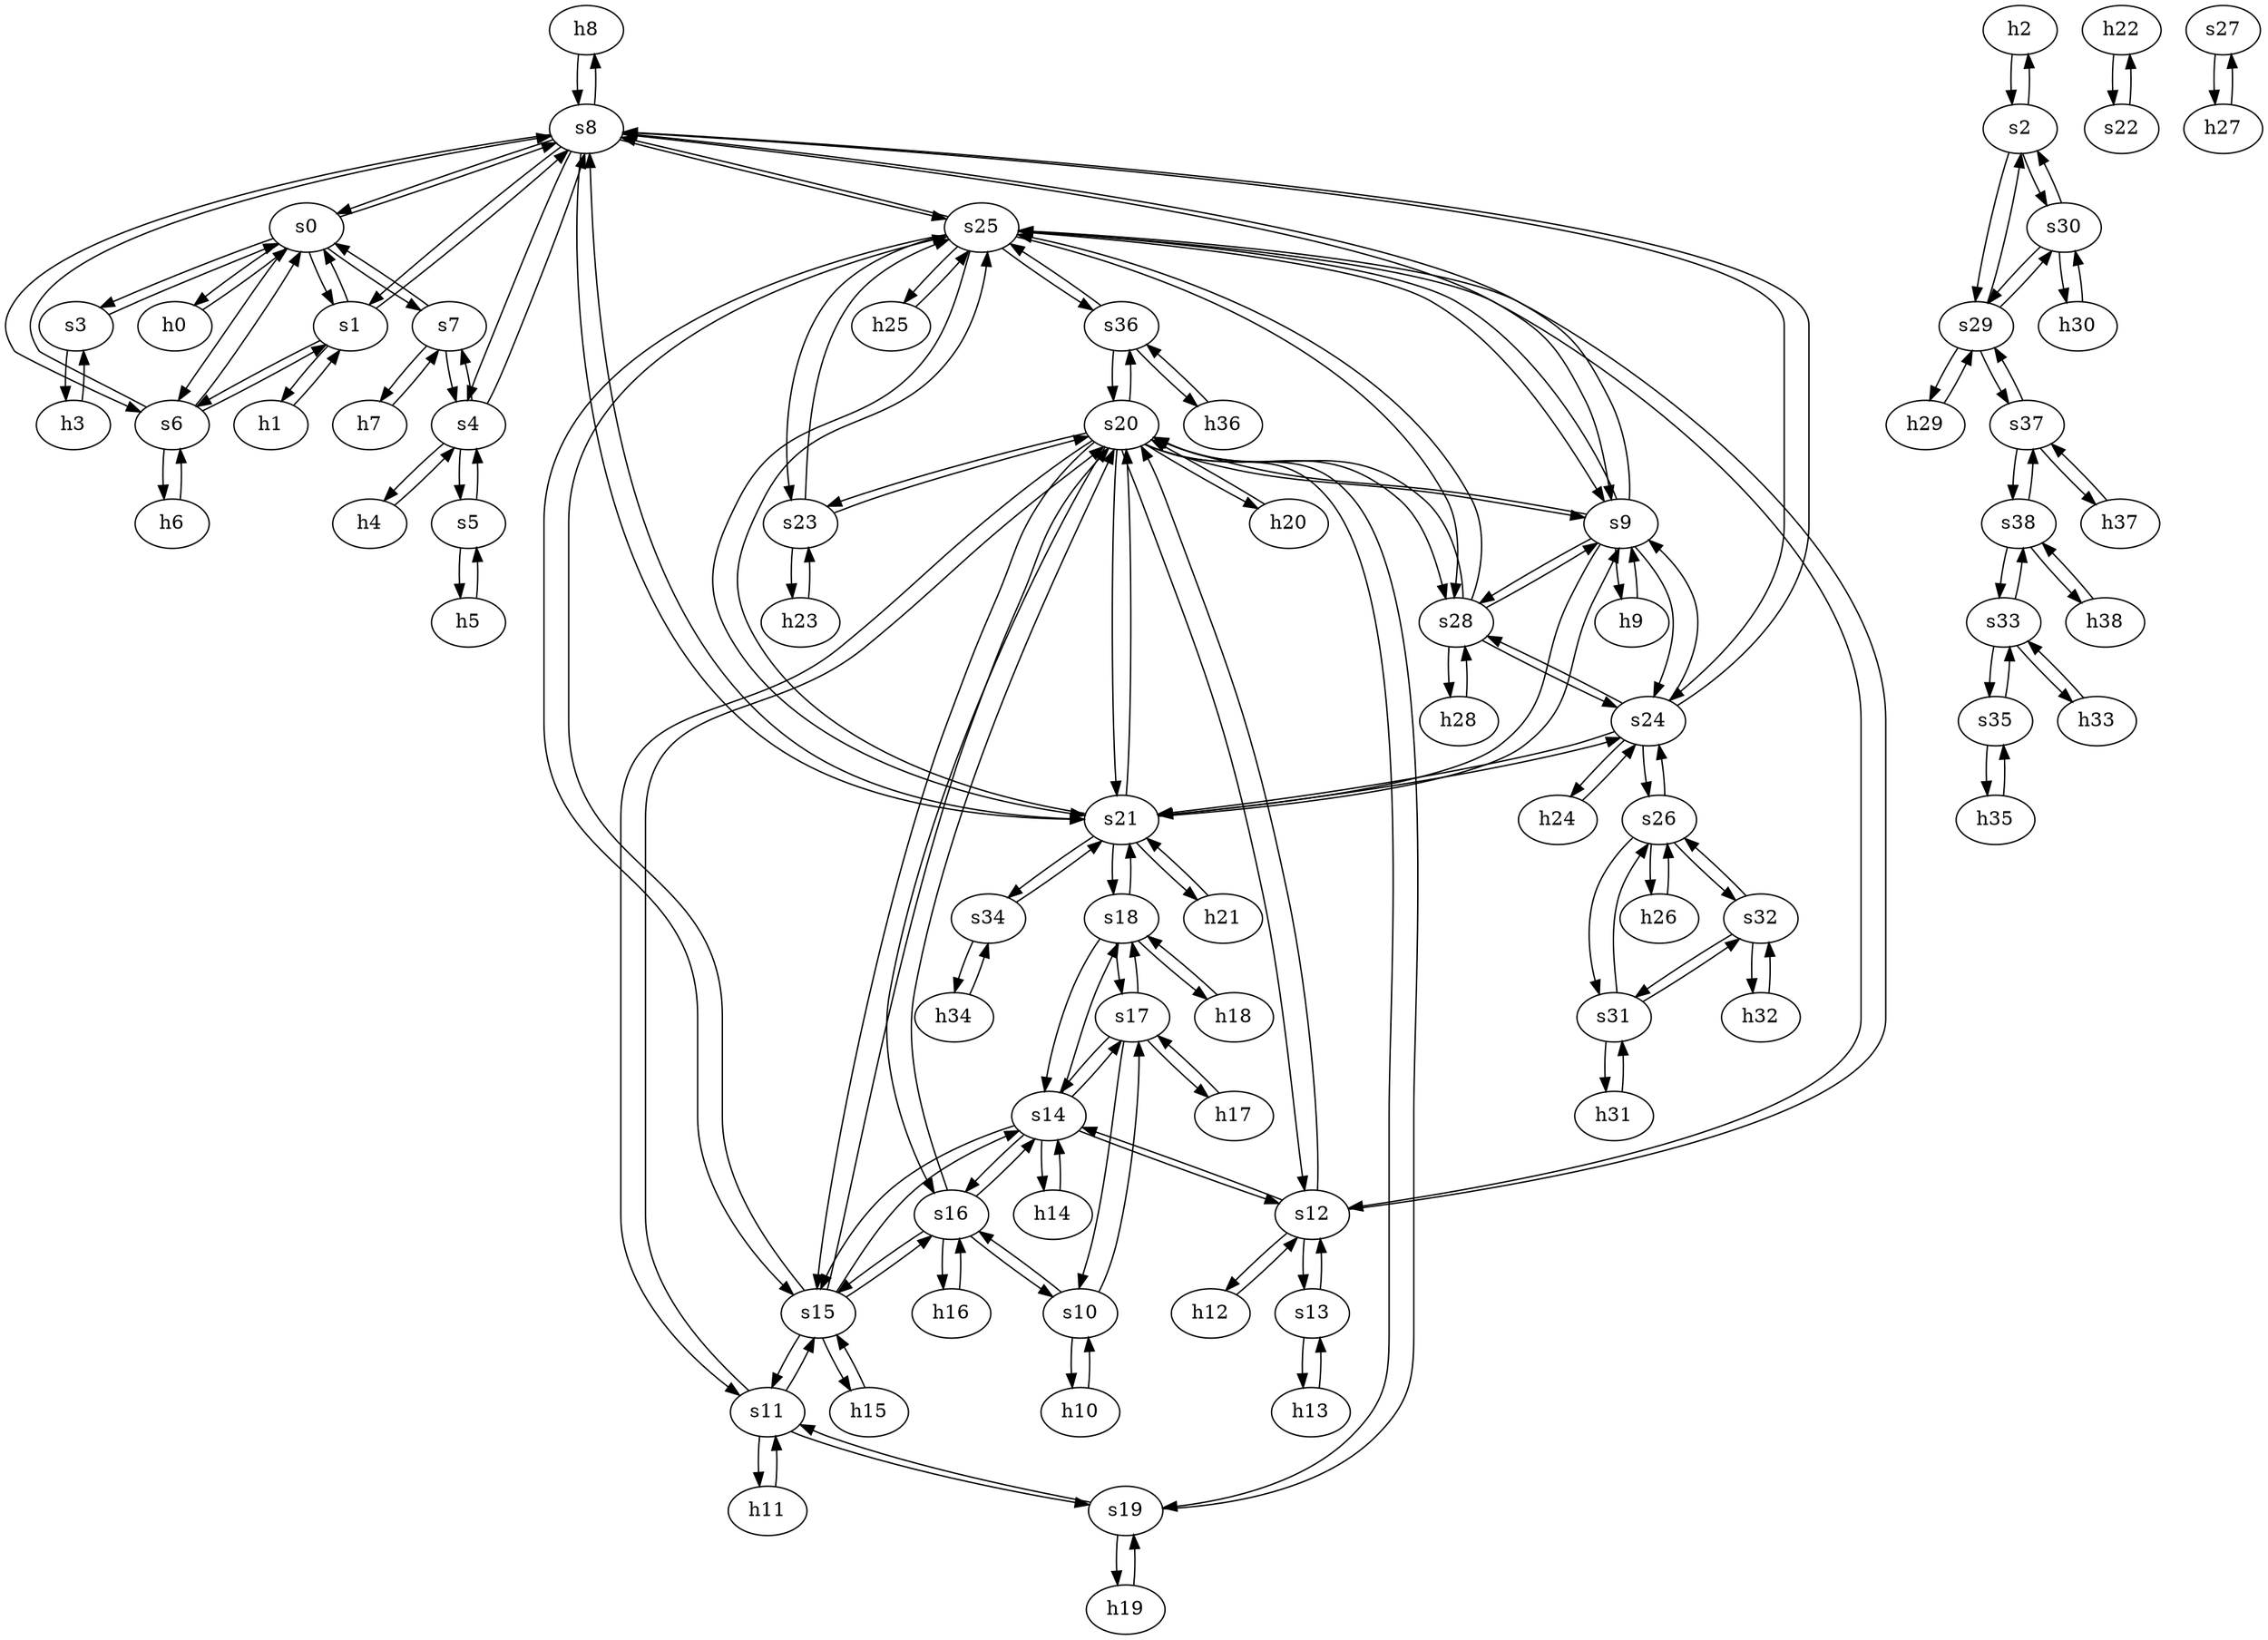 strict digraph "Deutsche Telekom " {
	h8	 [ip="111.0.8.8",
		mac="00:00:00:00:8:8",
		type=host];
	s8	 [id=8,
		type=switch];
	h8 -> s8	 [capacity="1Gbps",
		cost=1,
		dst_port=1,
		src_port=1];
	h9	 [ip="111.0.9.9",
		mac="00:00:00:00:9:9",
		type=host];
	s9	 [id=9,
		type=switch];
	h9 -> s9	 [capacity="1Gbps",
		cost=1,
		dst_port=1,
		src_port=1];
	h26	 [ip="111.0.26.26",
		mac="00:00:00:00:26:26",
		type=host];
	s26	 [id=26,
		type=switch];
	h26 -> s26	 [capacity="1Gbps",
		cost=1,
		dst_port=1,
		src_port=1];
	h2	 [ip="111.0.2.2",
		mac="00:00:00:00:2:2",
		type=host];
	s2	 [id=2,
		type=switch];
	h2 -> s2	 [capacity="1Gbps",
		cost=1,
		dst_port=1,
		src_port=1];
	h3	 [ip="111.0.3.3",
		mac="00:00:00:00:3:3",
		type=host];
	s3	 [id=3,
		type=switch];
	h3 -> s3	 [capacity="1Gbps",
		cost=1,
		dst_port=1,
		src_port=1];
	h0	 [ip="111.0.0.0",
		mac="00:00:00:00:0:0",
		type=host];
	s0	 [id=0,
		type=switch];
	h0 -> s0	 [capacity="1Gbps",
		cost=1,
		dst_port=1,
		src_port=1];
	h1	 [ip="111.0.1.1",
		mac="00:00:00:00:1:1",
		type=host];
	s1	 [id=1,
		type=switch];
	h1 -> s1	 [capacity="1Gbps",
		cost=1,
		dst_port=1,
		src_port=1];
	h6	 [ip="111.0.6.6",
		mac="00:00:00:00:6:6",
		type=host];
	s6	 [id=6,
		type=switch];
	h6 -> s6	 [capacity="1Gbps",
		cost=1,
		dst_port=1,
		src_port=1];
	h7	 [ip="111.0.7.7",
		mac="00:00:00:00:7:7",
		type=host];
	s7	 [id=7,
		type=switch];
	h7 -> s7	 [capacity="1Gbps",
		cost=1,
		dst_port=1,
		src_port=1];
	h4	 [ip="111.0.4.4",
		mac="00:00:00:00:4:4",
		type=host];
	s4	 [id=4,
		type=switch];
	h4 -> s4	 [capacity="1Gbps",
		cost=1,
		dst_port=1,
		src_port=1];
	h5	 [ip="111.0.5.5",
		mac="00:00:00:00:5:5",
		type=host];
	s5	 [id=5,
		type=switch];
	h5 -> s5	 [capacity="1Gbps",
		cost=1,
		dst_port=1,
		src_port=1];
	h23	 [ip="111.0.23.23",
		mac="00:00:00:00:23:23",
		type=host];
	s23	 [id=23,
		type=switch];
	h23 -> s23	 [capacity="1Gbps",
		cost=1,
		dst_port=1,
		src_port=1];
	h22	 [ip="111.0.22.22",
		mac="00:00:00:00:22:22",
		type=host];
	s22	 [id=22,
		type=switch];
	h22 -> s22	 [capacity="1Gbps",
		cost=1,
		dst_port=1,
		src_port=1];
	h21	 [ip="111.0.21.21",
		mac="00:00:00:00:21:21",
		type=host];
	s21	 [id=21,
		type=switch];
	h21 -> s21	 [capacity="1Gbps",
		cost=1,
		dst_port=1,
		src_port=1];
	s24	 [id=24,
		type=switch];
	s9 -> s24	 [capacity="1Gbps",
		cost=1,
		dst_port=3,
		src_port=5];
	s9 -> h9	 [capacity="1Gbps",
		cost=1,
		dst_port=1,
		src_port=1];
	s25	 [id=25,
		type=switch];
	s9 -> s25	 [capacity="1Gbps",
		cost=1,
		dst_port=3,
		src_port=6];
	s28	 [id=28,
		type=switch];
	s9 -> s28	 [capacity="1Gbps",
		cost=1,
		dst_port=2,
		src_port=7];
	s20	 [id=20,
		type=switch];
	s9 -> s20	 [capacity="1Gbps",
		cost=1,
		dst_port=2,
		src_port=3];
	s9 -> s21	 [capacity="1Gbps",
		cost=1,
		dst_port=3,
		src_port=4];
	s9 -> s8	 [capacity="1Gbps",
		cost=1,
		dst_port=6,
		src_port=2];
	s8 -> h8	 [capacity="1Gbps",
		cost=1,
		dst_port=1,
		src_port=1];
	s8 -> s24	 [capacity="1Gbps",
		cost=1,
		dst_port=2,
		src_port=8];
	s8 -> s1	 [capacity="1Gbps",
		cost=1,
		dst_port=3,
		src_port=3];
	s8 -> s9	 [capacity="1Gbps",
		cost=1,
		dst_port=2,
		src_port=6];
	s8 -> s4	 [capacity="1Gbps",
		cost=1,
		dst_port=2,
		src_port=4];
	s8 -> s25	 [capacity="1Gbps",
		cost=1,
		dst_port=2,
		src_port=9];
	s8 -> s0	 [capacity="1Gbps",
		cost=1,
		dst_port=2,
		src_port=2];
	s8 -> s21	 [capacity="1Gbps",
		cost=1,
		dst_port=2,
		src_port=7];
	s8 -> s6	 [capacity="1Gbps",
		cost=1,
		dst_port=4,
		src_port=5];
	h29	 [ip="111.0.29.29",
		mac="00:00:00:00:29:29",
		type=host];
	s29	 [id=29,
		type=switch];
	h29 -> s29	 [capacity="1Gbps",
		cost=1,
		dst_port=1,
		src_port=1];
	h28	 [ip="111.0.28.28",
		mac="00:00:00:00:28:28",
		type=host];
	h28 -> s28	 [capacity="1Gbps",
		cost=1,
		dst_port=1,
		src_port=1];
	s3 -> h3	 [capacity="1Gbps",
		cost=1,
		dst_port=1,
		src_port=1];
	s3 -> s0	 [capacity="1Gbps",
		cost=1,
		dst_port=4,
		src_port=2];
	s30	 [id=30,
		type=switch];
	s2 -> s30	 [capacity="1Gbps",
		cost=1,
		dst_port=2,
		src_port=3];
	s2 -> h2	 [capacity="1Gbps",
		cost=1,
		dst_port=1,
		src_port=1];
	s2 -> s29	 [capacity="1Gbps",
		cost=1,
		dst_port=2,
		src_port=2];
	s1 -> h1	 [capacity="1Gbps",
		cost=1,
		dst_port=1,
		src_port=1];
	s1 -> s0	 [capacity="1Gbps",
		cost=1,
		dst_port=3,
		src_port=2];
	s1 -> s6	 [capacity="1Gbps",
		cost=1,
		dst_port=3,
		src_port=4];
	s1 -> s8	 [capacity="1Gbps",
		cost=1,
		dst_port=3,
		src_port=3];
	s0 -> s1	 [capacity="1Gbps",
		cost=1,
		dst_port=2,
		src_port=3];
	s0 -> s7	 [capacity="1Gbps",
		cost=1,
		dst_port=2,
		src_port=6];
	s0 -> h0	 [capacity="1Gbps",
		cost=1,
		dst_port=1,
		src_port=1];
	s0 -> s6	 [capacity="1Gbps",
		cost=1,
		dst_port=2,
		src_port=5];
	s0 -> s8	 [capacity="1Gbps",
		cost=1,
		dst_port=2,
		src_port=2];
	s0 -> s3	 [capacity="1Gbps",
		cost=1,
		dst_port=2,
		src_port=4];
	s7 -> h7	 [capacity="1Gbps",
		cost=1,
		dst_port=1,
		src_port=1];
	s7 -> s4	 [capacity="1Gbps",
		cost=1,
		dst_port=4,
		src_port=3];
	s7 -> s0	 [capacity="1Gbps",
		cost=1,
		dst_port=6,
		src_port=2];
	s6 -> s1	 [capacity="1Gbps",
		cost=1,
		dst_port=4,
		src_port=3];
	s6 -> h6	 [capacity="1Gbps",
		cost=1,
		dst_port=1,
		src_port=1];
	s6 -> s0	 [capacity="1Gbps",
		cost=1,
		dst_port=5,
		src_port=2];
	s6 -> s8	 [capacity="1Gbps",
		cost=1,
		dst_port=5,
		src_port=4];
	s5 -> h5	 [capacity="1Gbps",
		cost=1,
		dst_port=1,
		src_port=1];
	s5 -> s4	 [capacity="1Gbps",
		cost=1,
		dst_port=3,
		src_port=2];
	s4 -> s7	 [capacity="1Gbps",
		cost=1,
		dst_port=3,
		src_port=4];
	s4 -> h4	 [capacity="1Gbps",
		cost=1,
		dst_port=1,
		src_port=1];
	s4 -> s5	 [capacity="1Gbps",
		cost=1,
		dst_port=2,
		src_port=3];
	s4 -> s8	 [capacity="1Gbps",
		cost=1,
		dst_port=4,
		src_port=2];
	s35	 [id=35,
		type=switch];
	h35	 [ip="111.0.35.35",
		mac="00:00:00:00:35:35",
		type=host];
	s35 -> h35	 [capacity="1Gbps",
		cost=1,
		dst_port=1,
		src_port=1];
	s33	 [id=33,
		type=switch];
	s35 -> s33	 [capacity="1Gbps",
		cost=1,
		dst_port=2,
		src_port=2];
	h20	 [ip="111.0.20.20",
		mac="00:00:00:00:20:20",
		type=host];
	h20 -> s20	 [capacity="1Gbps",
		cost=1,
		dst_port=1,
		src_port=1];
	s34	 [id=34,
		type=switch];
	h34	 [ip="111.0.34.34",
		mac="00:00:00:00:34:34",
		type=host];
	s34 -> h34	 [capacity="1Gbps",
		cost=1,
		dst_port=1,
		src_port=1];
	s34 -> s21	 [capacity="1Gbps",
		cost=1,
		dst_port=6,
		src_port=2];
	h31	 [ip="111.0.31.31",
		mac="00:00:00:00:31:31",
		type=host];
	s31	 [id=31,
		type=switch];
	h31 -> s31	 [capacity="1Gbps",
		cost=1,
		dst_port=1,
		src_port=1];
	s37	 [id=37,
		type=switch];
	s38	 [id=38,
		type=switch];
	s37 -> s38	 [capacity="1Gbps",
		cost=1,
		dst_port=3,
		src_port=3];
	h37	 [ip="111.0.37.37",
		mac="00:00:00:00:37:37",
		type=host];
	s37 -> h37	 [capacity="1Gbps",
		cost=1,
		dst_port=1,
		src_port=1];
	s37 -> s29	 [capacity="1Gbps",
		cost=1,
		dst_port=3,
		src_port=2];
	s31 -> h31	 [capacity="1Gbps",
		cost=1,
		dst_port=1,
		src_port=1];
	s32	 [id=32,
		type=switch];
	s31 -> s32	 [capacity="1Gbps",
		cost=1,
		dst_port=3,
		src_port=3];
	s31 -> s26	 [capacity="1Gbps",
		cost=1,
		dst_port=4,
		src_port=2];
	s19	 [id=19,
		type=switch];
	s11	 [id=11,
		type=switch];
	s19 -> s11	 [capacity="1Gbps",
		cost=1,
		dst_port=2,
		src_port=2];
	s19 -> s20	 [capacity="1Gbps",
		cost=1,
		dst_port=7,
		src_port=3];
	h19	 [ip="111.0.19.19",
		mac="00:00:00:00:19:19",
		type=host];
	s19 -> h19	 [capacity="1Gbps",
		cost=1,
		dst_port=1,
		src_port=1];
	s18	 [id=18,
		type=switch];
	h18	 [ip="111.0.18.18",
		mac="00:00:00:00:18:18",
		type=host];
	s18 -> h18	 [capacity="1Gbps",
		cost=1,
		dst_port=1,
		src_port=1];
	s14	 [id=14,
		type=switch];
	s18 -> s14	 [capacity="1Gbps",
		cost=1,
		dst_port=5,
		src_port=2];
	s18 -> s21	 [capacity="1Gbps",
		cost=1,
		dst_port=4,
		src_port=4];
	s17	 [id=17,
		type=switch];
	s18 -> s17	 [capacity="1Gbps",
		cost=1,
		dst_port=4,
		src_port=3];
	h37 -> s37	 [capacity="1Gbps",
		cost=1,
		dst_port=1,
		src_port=1];
	h38	 [ip="111.0.38.38",
		mac="00:00:00:00:38:38",
		type=host];
	s38 -> h38	 [capacity="1Gbps",
		cost=1,
		dst_port=1,
		src_port=1];
	s38 -> s33	 [capacity="1Gbps",
		cost=1,
		dst_port=3,
		src_port=2];
	s38 -> s37	 [capacity="1Gbps",
		cost=1,
		dst_port=3,
		src_port=3];
	s13	 [id=13,
		type=switch];
	s12	 [id=12,
		type=switch];
	s13 -> s12	 [capacity="1Gbps",
		cost=1,
		dst_port=4,
		src_port=2];
	h13	 [ip="111.0.13.13",
		mac="00:00:00:00:13:13",
		type=host];
	s13 -> h13	 [capacity="1Gbps",
		cost=1,
		dst_port=1,
		src_port=1];
	s12 -> s14	 [capacity="1Gbps",
		cost=1,
		dst_port=2,
		src_port=5];
	s12 -> s13	 [capacity="1Gbps",
		cost=1,
		dst_port=2,
		src_port=4];
	s12 -> s25	 [capacity="1Gbps",
		cost=1,
		dst_port=4,
		src_port=2];
	s12 -> s20	 [capacity="1Gbps",
		cost=1,
		dst_port=4,
		src_port=3];
	h12	 [ip="111.0.12.12",
		mac="00:00:00:00:12:12",
		type=host];
	s12 -> h12	 [capacity="1Gbps",
		cost=1,
		dst_port=1,
		src_port=1];
	s11 -> s19	 [capacity="1Gbps",
		cost=1,
		dst_port=2,
		src_port=2];
	s15	 [id=15,
		type=switch];
	s11 -> s15	 [capacity="1Gbps",
		cost=1,
		dst_port=2,
		src_port=4];
	s11 -> s20	 [capacity="1Gbps",
		cost=1,
		dst_port=3,
		src_port=3];
	h11	 [ip="111.0.11.11",
		mac="00:00:00:00:11:11",
		type=host];
	s11 -> h11	 [capacity="1Gbps",
		cost=1,
		dst_port=1,
		src_port=1];
	s10	 [id=10,
		type=switch];
	s16	 [id=16,
		type=switch];
	s10 -> s16	 [capacity="1Gbps",
		cost=1,
		dst_port=2,
		src_port=2];
	h10	 [ip="111.0.10.10",
		mac="00:00:00:00:10:10",
		type=host];
	s10 -> h10	 [capacity="1Gbps",
		cost=1,
		dst_port=1,
		src_port=1];
	s10 -> s17	 [capacity="1Gbps",
		cost=1,
		dst_port=2,
		src_port=3];
	s17 -> s10	 [capacity="1Gbps",
		cost=1,
		dst_port=3,
		src_port=2];
	s17 -> s14	 [capacity="1Gbps",
		cost=1,
		dst_port=4,
		src_port=3];
	s17 -> s18	 [capacity="1Gbps",
		cost=1,
		dst_port=3,
		src_port=4];
	h17	 [ip="111.0.17.17",
		mac="00:00:00:00:17:17",
		type=host];
	s17 -> h17	 [capacity="1Gbps",
		cost=1,
		dst_port=1,
		src_port=1];
	s16 -> s15	 [capacity="1Gbps",
		cost=1,
		dst_port=4,
		src_port=4];
	s16 -> s10	 [capacity="1Gbps",
		cost=1,
		dst_port=2,
		src_port=2];
	h16	 [ip="111.0.16.16",
		mac="00:00:00:00:16:16",
		type=host];
	s16 -> h16	 [capacity="1Gbps",
		cost=1,
		dst_port=1,
		src_port=1];
	s16 -> s14	 [capacity="1Gbps",
		cost=1,
		dst_port=3,
		src_port=3];
	s16 -> s20	 [capacity="1Gbps",
		cost=1,
		dst_port=6,
		src_port=5];
	h15	 [ip="111.0.15.15",
		mac="00:00:00:00:15:15",
		type=host];
	s15 -> h15	 [capacity="1Gbps",
		cost=1,
		dst_port=1,
		src_port=1];
	s15 -> s14	 [capacity="1Gbps",
		cost=1,
		dst_port=6,
		src_port=3];
	s15 -> s11	 [capacity="1Gbps",
		cost=1,
		dst_port=4,
		src_port=2];
	s15 -> s16	 [capacity="1Gbps",
		cost=1,
		dst_port=4,
		src_port=4];
	s15 -> s25	 [capacity="1Gbps",
		cost=1,
		dst_port=5,
		src_port=5];
	s15 -> s20	 [capacity="1Gbps",
		cost=1,
		dst_port=5,
		src_port=6];
	h14	 [ip="111.0.14.14",
		mac="00:00:00:00:14:14",
		type=host];
	s14 -> h14	 [capacity="1Gbps",
		cost=1,
		dst_port=1,
		src_port=1];
	s14 -> s15	 [capacity="1Gbps",
		cost=1,
		dst_port=3,
		src_port=6];
	s14 -> s18	 [capacity="1Gbps",
		cost=1,
		dst_port=2,
		src_port=5];
	s14 -> s16	 [capacity="1Gbps",
		cost=1,
		dst_port=3,
		src_port=3];
	s14 -> s12	 [capacity="1Gbps",
		cost=1,
		dst_port=5,
		src_port=2];
	s14 -> s17	 [capacity="1Gbps",
		cost=1,
		dst_port=3,
		src_port=4];
	h32	 [ip="111.0.32.32",
		mac="00:00:00:00:32:32",
		type=host];
	h32 -> s32	 [capacity="1Gbps",
		cost=1,
		dst_port=1,
		src_port=1];
	h33	 [ip="111.0.33.33",
		mac="00:00:00:00:33:33",
		type=host];
	h33 -> s33	 [capacity="1Gbps",
		cost=1,
		dst_port=1,
		src_port=1];
	h30	 [ip="111.0.30.30",
		mac="00:00:00:00:30:30",
		type=host];
	h30 -> s30	 [capacity="1Gbps",
		cost=1,
		dst_port=1,
		src_port=1];
	h25	 [ip="111.0.25.25",
		mac="00:00:00:00:25:25",
		type=host];
	h25 -> s25	 [capacity="1Gbps",
		cost=1,
		dst_port=1,
		src_port=1];
	h36	 [ip="111.0.36.36",
		mac="00:00:00:00:36:36",
		type=host];
	s36	 [id=36,
		type=switch];
	h36 -> s36	 [capacity="1Gbps",
		cost=1,
		dst_port=1,
		src_port=1];
	s33 -> h33	 [capacity="1Gbps",
		cost=1,
		dst_port=1,
		src_port=1];
	s33 -> s38	 [capacity="1Gbps",
		cost=1,
		dst_port=2,
		src_port=3];
	s33 -> s35	 [capacity="1Gbps",
		cost=1,
		dst_port=2,
		src_port=2];
	h34 -> s34	 [capacity="1Gbps",
		cost=1,
		dst_port=1,
		src_port=1];
	h35 -> s35	 [capacity="1Gbps",
		cost=1,
		dst_port=1,
		src_port=1];
	h38 -> s38	 [capacity="1Gbps",
		cost=1,
		dst_port=1,
		src_port=1];
	s32 -> s31	 [capacity="1Gbps",
		cost=1,
		dst_port=3,
		src_port=3];
	s32 -> s26	 [capacity="1Gbps",
		cost=1,
		dst_port=3,
		src_port=2];
	s32 -> h32	 [capacity="1Gbps",
		cost=1,
		dst_port=1,
		src_port=1];
	h18 -> s18	 [capacity="1Gbps",
		cost=1,
		dst_port=1,
		src_port=1];
	h19 -> s19	 [capacity="1Gbps",
		cost=1,
		dst_port=1,
		src_port=1];
	s30 -> s2	 [capacity="1Gbps",
		cost=1,
		dst_port=3,
		src_port=2];
	s30 -> h30	 [capacity="1Gbps",
		cost=1,
		dst_port=1,
		src_port=1];
	s30 -> s29	 [capacity="1Gbps",
		cost=1,
		dst_port=4,
		src_port=3];
	s25 -> s15	 [capacity="1Gbps",
		cost=1,
		dst_port=5,
		src_port=5];
	s25 -> s9	 [capacity="1Gbps",
		cost=1,
		dst_port=6,
		src_port=3];
	s25 -> s12	 [capacity="1Gbps",
		cost=1,
		dst_port=2,
		src_port=4];
	s25 -> s36	 [capacity="1Gbps",
		cost=1,
		dst_port=3,
		src_port=8];
	s25 -> s23	 [capacity="1Gbps",
		cost=1,
		dst_port=3,
		src_port=7];
	s25 -> s28	 [capacity="1Gbps",
		cost=1,
		dst_port=5,
		src_port=9];
	s25 -> s21	 [capacity="1Gbps",
		cost=1,
		dst_port=8,
		src_port=6];
	s25 -> h25	 [capacity="1Gbps",
		cost=1,
		dst_port=1,
		src_port=1];
	s25 -> s8	 [capacity="1Gbps",
		cost=1,
		dst_port=9,
		src_port=2];
	h10 -> s10	 [capacity="1Gbps",
		cost=1,
		dst_port=1,
		src_port=1];
	h11 -> s11	 [capacity="1Gbps",
		cost=1,
		dst_port=1,
		src_port=1];
	h12 -> s12	 [capacity="1Gbps",
		cost=1,
		dst_port=1,
		src_port=1];
	h13 -> s13	 [capacity="1Gbps",
		cost=1,
		dst_port=1,
		src_port=1];
	h14 -> s14	 [capacity="1Gbps",
		cost=1,
		dst_port=1,
		src_port=1];
	h15 -> s15	 [capacity="1Gbps",
		cost=1,
		dst_port=1,
		src_port=1];
	h16 -> s16	 [capacity="1Gbps",
		cost=1,
		dst_port=1,
		src_port=1];
	h17 -> s17	 [capacity="1Gbps",
		cost=1,
		dst_port=1,
		src_port=1];
	s22 -> h22	 [capacity="1Gbps",
		cost=1,
		dst_port=1,
		src_port=1];
	s23 -> h23	 [capacity="1Gbps",
		cost=1,
		dst_port=1,
		src_port=1];
	s23 -> s25	 [capacity="1Gbps",
		cost=1,
		dst_port=7,
		src_port=3];
	s23 -> s20	 [capacity="1Gbps",
		cost=1,
		dst_port=10,
		src_port=2];
	s20 -> s19	 [capacity="1Gbps",
		cost=1,
		dst_port=3,
		src_port=7];
	s20 -> s15	 [capacity="1Gbps",
		cost=1,
		dst_port=6,
		src_port=5];
	s20 -> s9	 [capacity="1Gbps",
		cost=1,
		dst_port=3,
		src_port=2];
	s20 -> s11	 [capacity="1Gbps",
		cost=1,
		dst_port=3,
		src_port=3];
	s20 -> s16	 [capacity="1Gbps",
		cost=1,
		dst_port=5,
		src_port=6];
	s20 -> s12	 [capacity="1Gbps",
		cost=1,
		dst_port=3,
		src_port=4];
	s20 -> s36	 [capacity="1Gbps",
		cost=1,
		dst_port=2,
		src_port=8];
	s20 -> s23	 [capacity="1Gbps",
		cost=1,
		dst_port=2,
		src_port=10];
	s20 -> s28	 [capacity="1Gbps",
		cost=1,
		dst_port=3,
		src_port=11];
	s20 -> h20	 [capacity="1Gbps",
		cost=1,
		dst_port=1,
		src_port=1];
	s20 -> s21	 [capacity="1Gbps",
		cost=1,
		dst_port=5,
		src_port=9];
	s21 -> s24	 [capacity="1Gbps",
		cost=1,
		dst_port=4,
		src_port=7];
	s21 -> s9	 [capacity="1Gbps",
		cost=1,
		dst_port=4,
		src_port=3];
	s21 -> h21	 [capacity="1Gbps",
		cost=1,
		dst_port=1,
		src_port=1];
	s21 -> s18	 [capacity="1Gbps",
		cost=1,
		dst_port=4,
		src_port=4];
	s21 -> s34	 [capacity="1Gbps",
		cost=1,
		dst_port=2,
		src_port=6];
	s21 -> s25	 [capacity="1Gbps",
		cost=1,
		dst_port=6,
		src_port=8];
	s21 -> s20	 [capacity="1Gbps",
		cost=1,
		dst_port=9,
		src_port=5];
	s21 -> s8	 [capacity="1Gbps",
		cost=1,
		dst_port=7,
		src_port=2];
	s26 -> s24	 [capacity="1Gbps",
		cost=1,
		dst_port=5,
		src_port=2];
	s26 -> s32	 [capacity="1Gbps",
		cost=1,
		dst_port=2,
		src_port=3];
	s26 -> s31	 [capacity="1Gbps",
		cost=1,
		dst_port=2,
		src_port=4];
	s26 -> h26	 [capacity="1Gbps",
		cost=1,
		dst_port=1,
		src_port=1];
	s27	 [id=27,
		type=switch];
	h27	 [ip="111.0.27.27",
		mac="00:00:00:00:27:27",
		type=host];
	s27 -> h27	 [capacity="1Gbps",
		cost=1,
		dst_port=1,
		src_port=1];
	s24 -> s9	 [capacity="1Gbps",
		cost=1,
		dst_port=5,
		src_port=3];
	h24	 [ip="111.0.24.24",
		mac="00:00:00:00:24:24",
		type=host];
	s24 -> h24	 [capacity="1Gbps",
		cost=1,
		dst_port=1,
		src_port=1];
	s24 -> s28	 [capacity="1Gbps",
		cost=1,
		dst_port=4,
		src_port=6];
	s24 -> s21	 [capacity="1Gbps",
		cost=1,
		dst_port=7,
		src_port=4];
	s24 -> s26	 [capacity="1Gbps",
		cost=1,
		dst_port=2,
		src_port=5];
	s24 -> s8	 [capacity="1Gbps",
		cost=1,
		dst_port=8,
		src_port=2];
	h24 -> s24	 [capacity="1Gbps",
		cost=1,
		dst_port=1,
		src_port=1];
	s28 -> s24	 [capacity="1Gbps",
		cost=1,
		dst_port=6,
		src_port=4];
	s28 -> s9	 [capacity="1Gbps",
		cost=1,
		dst_port=7,
		src_port=2];
	s28 -> h28	 [capacity="1Gbps",
		cost=1,
		dst_port=1,
		src_port=1];
	s28 -> s25	 [capacity="1Gbps",
		cost=1,
		dst_port=9,
		src_port=5];
	s28 -> s20	 [capacity="1Gbps",
		cost=1,
		dst_port=11,
		src_port=3];
	s29 -> s30	 [capacity="1Gbps",
		cost=1,
		dst_port=3,
		src_port=4];
	s29 -> h29	 [capacity="1Gbps",
		cost=1,
		dst_port=1,
		src_port=1];
	s29 -> s2	 [capacity="1Gbps",
		cost=1,
		dst_port=2,
		src_port=2];
	s29 -> s37	 [capacity="1Gbps",
		cost=1,
		dst_port=2,
		src_port=3];
	h27 -> s27	 [capacity="1Gbps",
		cost=1,
		dst_port=1,
		src_port=1];
	s36 -> s25	 [capacity="1Gbps",
		cost=1,
		dst_port=8,
		src_port=3];
	s36 -> s20	 [capacity="1Gbps",
		cost=1,
		dst_port=8,
		src_port=2];
	s36 -> h36	 [capacity="1Gbps",
		cost=1,
		dst_port=1,
		src_port=1];
}
